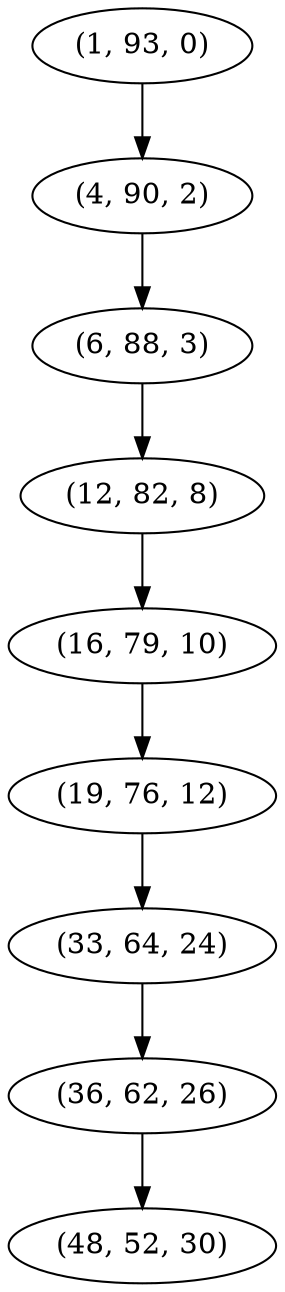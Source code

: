 digraph tree {
    "(1, 93, 0)";
    "(4, 90, 2)";
    "(6, 88, 3)";
    "(12, 82, 8)";
    "(16, 79, 10)";
    "(19, 76, 12)";
    "(33, 64, 24)";
    "(36, 62, 26)";
    "(48, 52, 30)";
    "(1, 93, 0)" -> "(4, 90, 2)";
    "(4, 90, 2)" -> "(6, 88, 3)";
    "(6, 88, 3)" -> "(12, 82, 8)";
    "(12, 82, 8)" -> "(16, 79, 10)";
    "(16, 79, 10)" -> "(19, 76, 12)";
    "(19, 76, 12)" -> "(33, 64, 24)";
    "(33, 64, 24)" -> "(36, 62, 26)";
    "(36, 62, 26)" -> "(48, 52, 30)";
}
